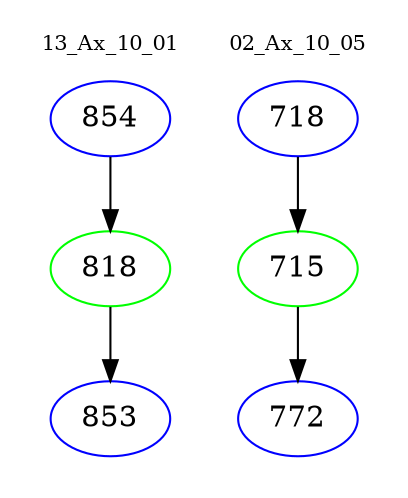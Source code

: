 digraph{
subgraph cluster_0 {
color = white
label = "13_Ax_10_01";
fontsize=10;
T0_854 [label="854", color="blue"]
T0_854 -> T0_818 [color="black"]
T0_818 [label="818", color="green"]
T0_818 -> T0_853 [color="black"]
T0_853 [label="853", color="blue"]
}
subgraph cluster_1 {
color = white
label = "02_Ax_10_05";
fontsize=10;
T1_718 [label="718", color="blue"]
T1_718 -> T1_715 [color="black"]
T1_715 [label="715", color="green"]
T1_715 -> T1_772 [color="black"]
T1_772 [label="772", color="blue"]
}
}

